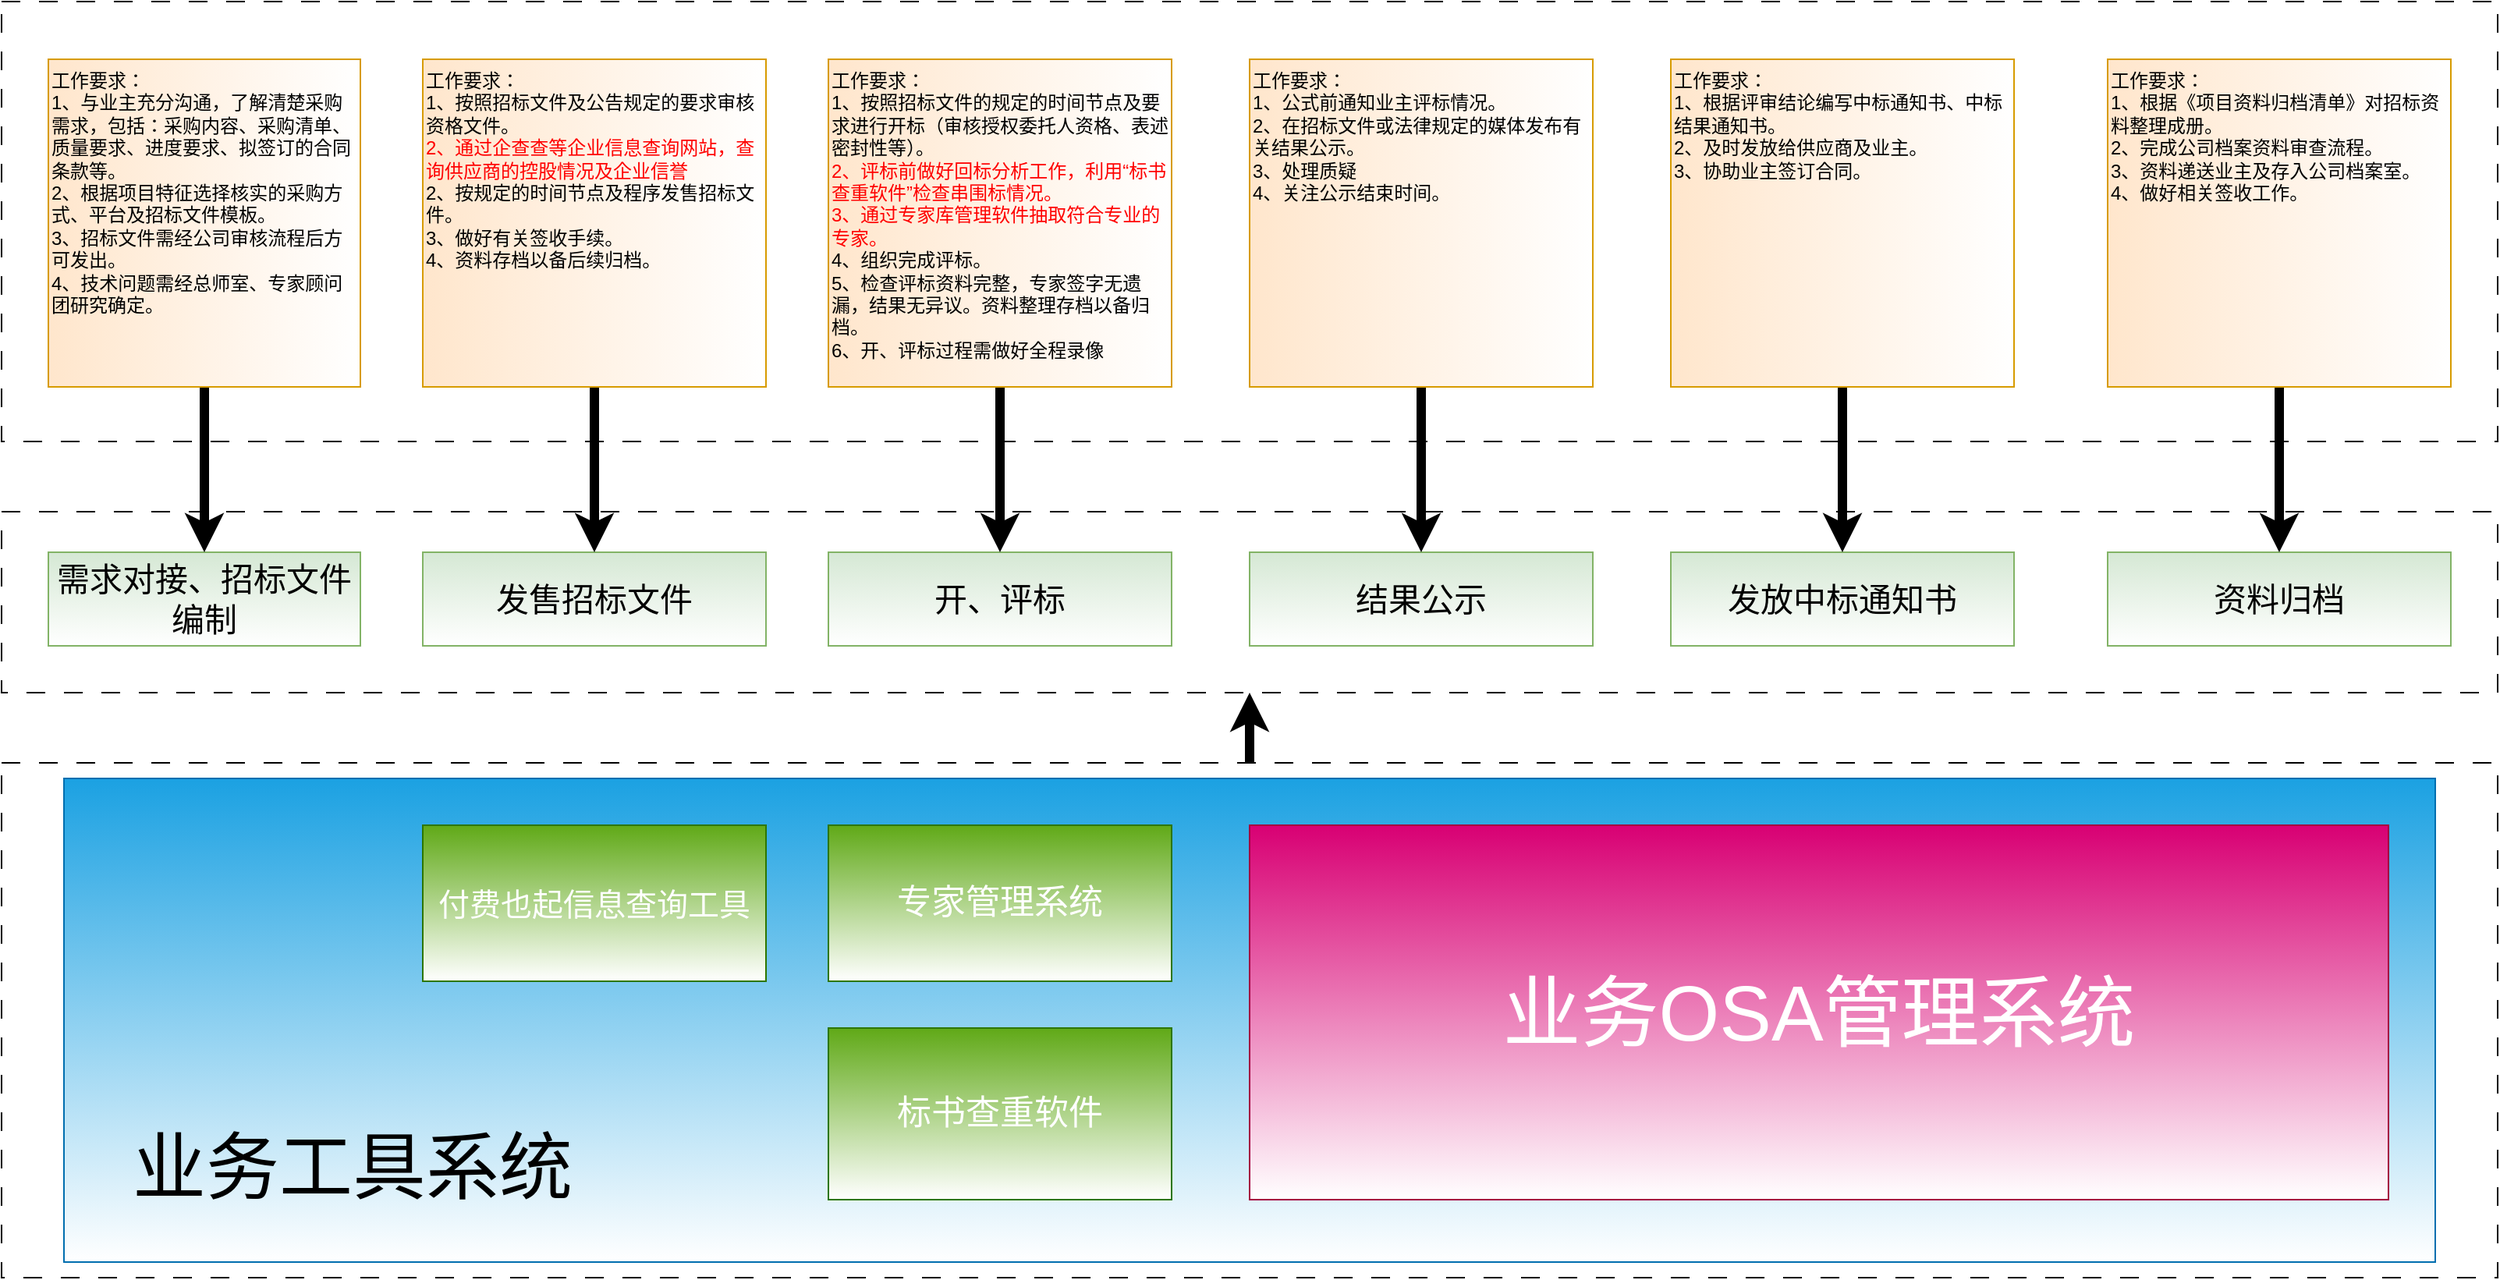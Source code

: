 <mxfile version="22.1.15" type="github">
  <diagram name="第 1 页" id="IvqLFZZhcrXwCMEsDjBW">
    <mxGraphModel dx="2074" dy="1220" grid="1" gridSize="10" guides="1" tooltips="1" connect="1" arrows="1" fold="1" page="1" pageScale="1" pageWidth="3300" pageHeight="4681" math="0" shadow="0">
      <root>
        <mxCell id="0" />
        <mxCell id="1" parent="0" />
        <mxCell id="R8VD1IcNc_u99sHQXmGt-32" value="" style="rounded=0;whiteSpace=wrap;html=1;dashed=1;dashPattern=12 12;" vertex="1" parent="1">
          <mxGeometry x="130" y="41" width="1600" height="282" as="geometry" />
        </mxCell>
        <mxCell id="R8VD1IcNc_u99sHQXmGt-30" value="" style="rounded=0;whiteSpace=wrap;html=1;dashed=1;dashPattern=12 12;" vertex="1" parent="1">
          <mxGeometry x="130" y="368" width="1600" height="116" as="geometry" />
        </mxCell>
        <mxCell id="R8VD1IcNc_u99sHQXmGt-1" value="需求对接、招标文件编制" style="rounded=0;whiteSpace=wrap;html=1;fontSize=21;fillStyle=zigzag-line;fillColor=#d5e8d4;strokeColor=#82b366;gradientColor=#FFFFFF;" vertex="1" parent="1">
          <mxGeometry x="160" y="394" width="200" height="60" as="geometry" />
        </mxCell>
        <mxCell id="R8VD1IcNc_u99sHQXmGt-2" value="发售招标文件" style="rounded=0;whiteSpace=wrap;html=1;fontSize=21;fillStyle=zigzag-line;fillColor=#d5e8d4;strokeColor=#82b366;gradientColor=#FFFFFF;" vertex="1" parent="1">
          <mxGeometry x="400" y="394" width="220" height="60" as="geometry" />
        </mxCell>
        <mxCell id="R8VD1IcNc_u99sHQXmGt-3" value="开、评标" style="rounded=0;whiteSpace=wrap;html=1;fontSize=21;fillStyle=zigzag-line;fillColor=#d5e8d4;strokeColor=#82b366;gradientColor=#FFFFFF;" vertex="1" parent="1">
          <mxGeometry x="660" y="394" width="220" height="60" as="geometry" />
        </mxCell>
        <mxCell id="R8VD1IcNc_u99sHQXmGt-4" value="结果公示" style="rounded=0;whiteSpace=wrap;html=1;fontSize=21;fillStyle=zigzag-line;fillColor=#d5e8d4;strokeColor=#82b366;gradientColor=#FFFFFF;" vertex="1" parent="1">
          <mxGeometry x="930" y="394" width="220" height="60" as="geometry" />
        </mxCell>
        <mxCell id="R8VD1IcNc_u99sHQXmGt-5" value="发放中标通知书" style="rounded=0;whiteSpace=wrap;html=1;fontSize=21;fillColor=#d5e8d4;strokeColor=#82b366;fillStyle=zigzag-line;gradientColor=#FFFFFF;" vertex="1" parent="1">
          <mxGeometry x="1200" y="394" width="220" height="60" as="geometry" />
        </mxCell>
        <mxCell id="R8VD1IcNc_u99sHQXmGt-16" style="edgeStyle=orthogonalEdgeStyle;rounded=0;orthogonalLoop=1;jettySize=auto;html=1;exitX=0.5;exitY=1;exitDx=0;exitDy=0;entryX=0.5;entryY=0;entryDx=0;entryDy=0;strokeWidth=6;" edge="1" parent="1" source="R8VD1IcNc_u99sHQXmGt-6" target="R8VD1IcNc_u99sHQXmGt-1">
          <mxGeometry relative="1" as="geometry" />
        </mxCell>
        <mxCell id="R8VD1IcNc_u99sHQXmGt-6" value="&lt;div style=&quot;&quot;&gt;&lt;span style=&quot;background-color: initial;&quot;&gt;工作要求：&lt;/span&gt;&lt;/div&gt;1、与业主充分沟通，了解清楚采购需求，包括：采购内容、采购清单、质量要求、进度要求、拟签订的合同条款等。&lt;br&gt;2、根据项目特征选择核实的采购方式、平台及招标文件模板。&lt;br&gt;3、招标文件需经公司审核流程后方可发出。&lt;br&gt;4、技术问题需经总师室、专家顾问团研究确定。" style="rounded=0;whiteSpace=wrap;html=1;align=left;verticalAlign=top;fillColor=#ffe6cc;strokeColor=#d79b00;gradientDirection=east;gradientColor=#FFFFFF;" vertex="1" parent="1">
          <mxGeometry x="160" y="78" width="200" height="210" as="geometry" />
        </mxCell>
        <mxCell id="R8VD1IcNc_u99sHQXmGt-17" style="edgeStyle=orthogonalEdgeStyle;rounded=0;orthogonalLoop=1;jettySize=auto;html=1;exitX=0.5;exitY=1;exitDx=0;exitDy=0;entryX=0.5;entryY=0;entryDx=0;entryDy=0;strokeWidth=6;" edge="1" parent="1" source="R8VD1IcNc_u99sHQXmGt-9" target="R8VD1IcNc_u99sHQXmGt-2">
          <mxGeometry relative="1" as="geometry" />
        </mxCell>
        <mxCell id="R8VD1IcNc_u99sHQXmGt-9" value="&lt;div style=&quot;&quot;&gt;&lt;span style=&quot;background-color: initial;&quot;&gt;工作要求：&lt;/span&gt;&lt;/div&gt;1、按照招标文件及公告规定的要求审核资格文件。&lt;br&gt;&lt;font color=&quot;#ff0000&quot;&gt;2、通过企查查等企业信息查询网站，查询供应商的控股情况及企业信誉&lt;/font&gt;&lt;br&gt;2、按规定的时间节点及程序发售招标文件。&lt;br&gt;3、做好有关签收手续。&lt;br&gt;4、资料存档以备后续归档。" style="rounded=0;whiteSpace=wrap;html=1;align=left;verticalAlign=top;fillColor=#ffe6cc;strokeColor=#d79b00;gradientDirection=east;gradientColor=#FFFFFF;" vertex="1" parent="1">
          <mxGeometry x="400" y="78" width="220" height="210" as="geometry" />
        </mxCell>
        <mxCell id="R8VD1IcNc_u99sHQXmGt-22" style="edgeStyle=orthogonalEdgeStyle;rounded=0;orthogonalLoop=1;jettySize=auto;html=1;exitX=0.5;exitY=1;exitDx=0;exitDy=0;entryX=0.5;entryY=0;entryDx=0;entryDy=0;strokeWidth=6;" edge="1" parent="1" source="R8VD1IcNc_u99sHQXmGt-10" target="R8VD1IcNc_u99sHQXmGt-3">
          <mxGeometry relative="1" as="geometry" />
        </mxCell>
        <mxCell id="R8VD1IcNc_u99sHQXmGt-10" value="&lt;div style=&quot;&quot;&gt;&lt;span style=&quot;background-color: initial;&quot;&gt;工作要求：&lt;/span&gt;&lt;/div&gt;1、按照招标文件的规定的时间节点及要求进行开标（审核授权委托人资格、表述密封性等）。&lt;br&gt;&lt;font color=&quot;#ff0000&quot;&gt;2、评标前做好回标分析工作，利用“标书查重软件”检查串围标情况。&lt;/font&gt;&lt;br&gt;&lt;font color=&quot;#ff0000&quot;&gt;3、通过专家库管理软件抽取符合专业的专家。&lt;/font&gt;&lt;br&gt;4、组织完成评标。&lt;br&gt;5、检查评标资料完整，专家签字无遗漏，结果无异议。资料整理存档以备归档。&lt;br&gt;6、开、评标过程需做好全程录像" style="rounded=0;whiteSpace=wrap;html=1;align=left;verticalAlign=top;fillColor=#ffe6cc;strokeColor=#d79b00;gradientDirection=east;gradientColor=#FFFFFF;" vertex="1" parent="1">
          <mxGeometry x="660" y="78" width="220" height="210" as="geometry" />
        </mxCell>
        <mxCell id="R8VD1IcNc_u99sHQXmGt-23" style="edgeStyle=orthogonalEdgeStyle;rounded=0;orthogonalLoop=1;jettySize=auto;html=1;exitX=0.5;exitY=1;exitDx=0;exitDy=0;entryX=0.5;entryY=0;entryDx=0;entryDy=0;strokeWidth=6;" edge="1" parent="1" source="R8VD1IcNc_u99sHQXmGt-11" target="R8VD1IcNc_u99sHQXmGt-4">
          <mxGeometry relative="1" as="geometry" />
        </mxCell>
        <mxCell id="R8VD1IcNc_u99sHQXmGt-11" value="&lt;div style=&quot;&quot;&gt;&lt;span style=&quot;background-color: initial;&quot;&gt;工作要求：&lt;/span&gt;&lt;/div&gt;1、公式前通知业主评标情况。&lt;br&gt;2、在招标文件或法律规定的媒体发布有关结果公示。&lt;br&gt;3、处理质疑&lt;br&gt;4、关注公示结束时间。" style="rounded=0;whiteSpace=wrap;html=1;align=left;verticalAlign=top;fillColor=#ffe6cc;strokeColor=#d79b00;gradientDirection=east;gradientColor=#FFFFFF;" vertex="1" parent="1">
          <mxGeometry x="930" y="78" width="220" height="210" as="geometry" />
        </mxCell>
        <mxCell id="R8VD1IcNc_u99sHQXmGt-12" value="资料归档" style="rounded=0;whiteSpace=wrap;html=1;fontSize=21;fillStyle=zigzag-line;fillColor=#d5e8d4;strokeColor=#82b366;gradientColor=#FFFFFF;" vertex="1" parent="1">
          <mxGeometry x="1480" y="394" width="220" height="60" as="geometry" />
        </mxCell>
        <mxCell id="R8VD1IcNc_u99sHQXmGt-27" style="edgeStyle=orthogonalEdgeStyle;rounded=0;orthogonalLoop=1;jettySize=auto;html=1;exitX=0.5;exitY=1;exitDx=0;exitDy=0;entryX=0.5;entryY=0;entryDx=0;entryDy=0;strokeWidth=6;" edge="1" parent="1" source="R8VD1IcNc_u99sHQXmGt-13" target="R8VD1IcNc_u99sHQXmGt-5">
          <mxGeometry relative="1" as="geometry" />
        </mxCell>
        <mxCell id="R8VD1IcNc_u99sHQXmGt-13" value="&lt;div style=&quot;&quot;&gt;&lt;span style=&quot;background-color: initial;&quot;&gt;工作要求：&lt;/span&gt;&lt;/div&gt;1、根据评审结论编写中标通知书、中标结果通知书。&lt;br&gt;2、及时发放给供应商及业主。&lt;br&gt;3、协助业主签订合同。" style="rounded=0;whiteSpace=wrap;html=1;align=left;verticalAlign=top;fillColor=#ffe6cc;strokeColor=#d79b00;gradientDirection=east;gradientColor=#FFFFFF;" vertex="1" parent="1">
          <mxGeometry x="1200" y="78" width="220" height="210" as="geometry" />
        </mxCell>
        <mxCell id="R8VD1IcNc_u99sHQXmGt-31" style="edgeStyle=orthogonalEdgeStyle;rounded=0;orthogonalLoop=1;jettySize=auto;html=1;exitX=0.5;exitY=0;exitDx=0;exitDy=0;entryX=0.5;entryY=1;entryDx=0;entryDy=0;strokeWidth=6;" edge="1" parent="1" source="R8VD1IcNc_u99sHQXmGt-14" target="R8VD1IcNc_u99sHQXmGt-30">
          <mxGeometry relative="1" as="geometry" />
        </mxCell>
        <mxCell id="R8VD1IcNc_u99sHQXmGt-14" value="" style="rounded=0;whiteSpace=wrap;html=1;dashed=1;dashPattern=12 12;" vertex="1" parent="1">
          <mxGeometry x="130" y="529" width="1600" height="330" as="geometry" />
        </mxCell>
        <mxCell id="R8VD1IcNc_u99sHQXmGt-26" style="edgeStyle=orthogonalEdgeStyle;rounded=0;orthogonalLoop=1;jettySize=auto;html=1;exitX=0.5;exitY=1;exitDx=0;exitDy=0;entryX=0.5;entryY=0;entryDx=0;entryDy=0;strokeWidth=6;" edge="1" parent="1" source="R8VD1IcNc_u99sHQXmGt-15" target="R8VD1IcNc_u99sHQXmGt-12">
          <mxGeometry relative="1" as="geometry" />
        </mxCell>
        <mxCell id="R8VD1IcNc_u99sHQXmGt-15" value="&lt;div style=&quot;&quot;&gt;&lt;span style=&quot;background-color: initial;&quot;&gt;工作要求：&lt;/span&gt;&lt;/div&gt;1、根据《项目资料归档清单》对招标资料整理成册。&lt;br&gt;2、完成公司档案资料审查流程。&lt;br&gt;3、资料递送业主及存入公司档案室。&lt;br&gt;4、做好相关签收工作。" style="rounded=0;whiteSpace=wrap;html=1;align=left;verticalAlign=top;fillColor=#ffe6cc;strokeColor=#d79b00;gradientDirection=east;gradientColor=#FFFFFF;" vertex="1" parent="1">
          <mxGeometry x="1480" y="78" width="220" height="210" as="geometry" />
        </mxCell>
        <mxCell id="R8VD1IcNc_u99sHQXmGt-21" value="" style="rounded=0;whiteSpace=wrap;html=1;fillColor=#1ba1e2;strokeColor=#006EAF;fontColor=#ffffff;gradientColor=#FFFFFF;" vertex="1" parent="1">
          <mxGeometry x="170" y="539" width="1520" height="310" as="geometry" />
        </mxCell>
        <mxCell id="R8VD1IcNc_u99sHQXmGt-18" value="&lt;font style=&quot;font-size: 20px;&quot;&gt;付费也起信息查询工具&lt;/font&gt;" style="rounded=0;whiteSpace=wrap;html=1;fillColor=#60a917;strokeColor=#2D7600;fontColor=#ffffff;fontSize=20;gradientColor=#FFFFFF;" vertex="1" parent="1">
          <mxGeometry x="400" y="569" width="220" height="100" as="geometry" />
        </mxCell>
        <mxCell id="R8VD1IcNc_u99sHQXmGt-19" value="专家管理系统" style="rounded=0;whiteSpace=wrap;html=1;fillColor=#60a917;strokeColor=#2D7600;fontColor=#ffffff;fontSize=22;gradientColor=#FFFFFF;" vertex="1" parent="1">
          <mxGeometry x="660" y="569" width="220" height="100" as="geometry" />
        </mxCell>
        <mxCell id="R8VD1IcNc_u99sHQXmGt-20" value="标书查重软件" style="rounded=0;whiteSpace=wrap;html=1;fillColor=#60a917;strokeColor=#2D7600;fontColor=#ffffff;fontSize=22;gradientColor=#FFFFFF;" vertex="1" parent="1">
          <mxGeometry x="660" y="699" width="220" height="110" as="geometry" />
        </mxCell>
        <mxCell id="R8VD1IcNc_u99sHQXmGt-28" value="&lt;font style=&quot;font-size: 50px;&quot;&gt;业务OSA管理系统&lt;br&gt;&lt;/font&gt;" style="rounded=0;whiteSpace=wrap;html=1;fillColor=#d80073;fontColor=#ffffff;strokeColor=#A50040;gradientColor=#FFFFFF;" vertex="1" parent="1">
          <mxGeometry x="930" y="569" width="730" height="240" as="geometry" />
        </mxCell>
        <mxCell id="R8VD1IcNc_u99sHQXmGt-29" value="业务工具系统" style="rounded=0;whiteSpace=wrap;html=1;fontSize=47;gradientColor=none;fillStyle=solid;opacity=0;fontColor=#000000;" vertex="1" parent="1">
          <mxGeometry x="210" y="759" width="290" height="60" as="geometry" />
        </mxCell>
      </root>
    </mxGraphModel>
  </diagram>
</mxfile>
